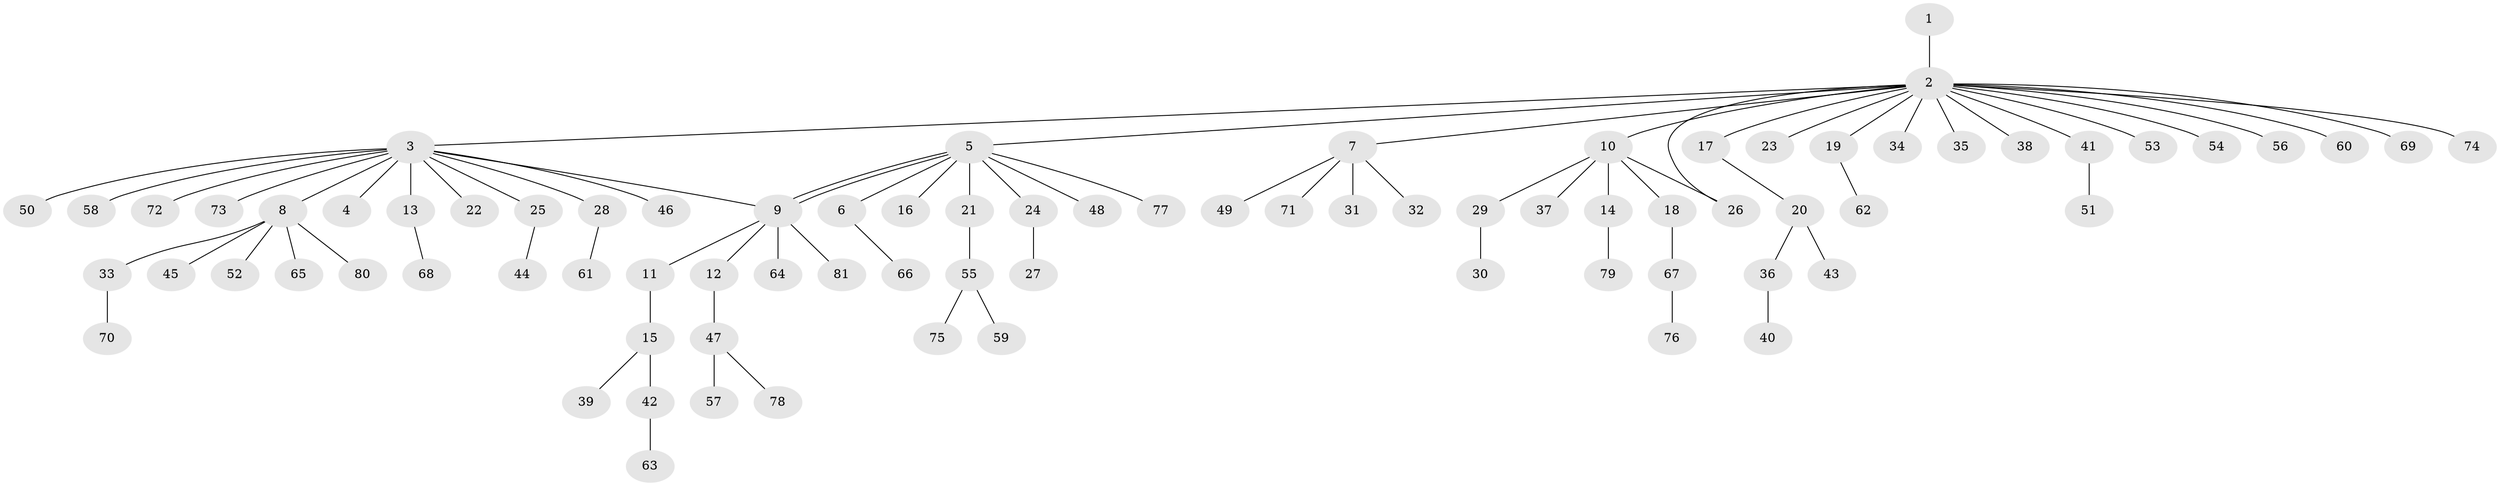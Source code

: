 // coarse degree distribution, {1: 0.7258064516129032, 18: 0.016129032258064516, 12: 0.03225806451612903, 2: 0.14516129032258066, 4: 0.016129032258064516, 5: 0.016129032258064516, 6: 0.016129032258064516, 3: 0.03225806451612903}
// Generated by graph-tools (version 1.1) at 2025/41/03/06/25 10:41:45]
// undirected, 81 vertices, 83 edges
graph export_dot {
graph [start="1"]
  node [color=gray90,style=filled];
  1;
  2;
  3;
  4;
  5;
  6;
  7;
  8;
  9;
  10;
  11;
  12;
  13;
  14;
  15;
  16;
  17;
  18;
  19;
  20;
  21;
  22;
  23;
  24;
  25;
  26;
  27;
  28;
  29;
  30;
  31;
  32;
  33;
  34;
  35;
  36;
  37;
  38;
  39;
  40;
  41;
  42;
  43;
  44;
  45;
  46;
  47;
  48;
  49;
  50;
  51;
  52;
  53;
  54;
  55;
  56;
  57;
  58;
  59;
  60;
  61;
  62;
  63;
  64;
  65;
  66;
  67;
  68;
  69;
  70;
  71;
  72;
  73;
  74;
  75;
  76;
  77;
  78;
  79;
  80;
  81;
  1 -- 2;
  2 -- 3;
  2 -- 5;
  2 -- 7;
  2 -- 10;
  2 -- 17;
  2 -- 19;
  2 -- 23;
  2 -- 26;
  2 -- 34;
  2 -- 35;
  2 -- 38;
  2 -- 41;
  2 -- 53;
  2 -- 54;
  2 -- 56;
  2 -- 60;
  2 -- 69;
  2 -- 74;
  3 -- 4;
  3 -- 8;
  3 -- 9;
  3 -- 13;
  3 -- 22;
  3 -- 25;
  3 -- 28;
  3 -- 46;
  3 -- 50;
  3 -- 58;
  3 -- 72;
  3 -- 73;
  5 -- 6;
  5 -- 9;
  5 -- 9;
  5 -- 16;
  5 -- 21;
  5 -- 24;
  5 -- 48;
  5 -- 77;
  6 -- 66;
  7 -- 31;
  7 -- 32;
  7 -- 49;
  7 -- 71;
  8 -- 33;
  8 -- 45;
  8 -- 52;
  8 -- 65;
  8 -- 80;
  9 -- 11;
  9 -- 12;
  9 -- 64;
  9 -- 81;
  10 -- 14;
  10 -- 18;
  10 -- 26;
  10 -- 29;
  10 -- 37;
  11 -- 15;
  12 -- 47;
  13 -- 68;
  14 -- 79;
  15 -- 39;
  15 -- 42;
  17 -- 20;
  18 -- 67;
  19 -- 62;
  20 -- 36;
  20 -- 43;
  21 -- 55;
  24 -- 27;
  25 -- 44;
  28 -- 61;
  29 -- 30;
  33 -- 70;
  36 -- 40;
  41 -- 51;
  42 -- 63;
  47 -- 57;
  47 -- 78;
  55 -- 59;
  55 -- 75;
  67 -- 76;
}
